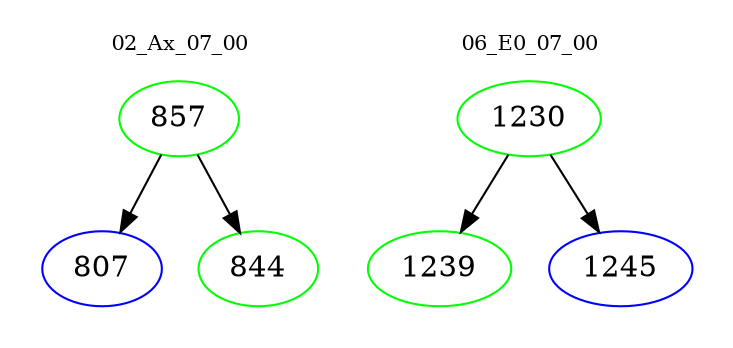 digraph{
subgraph cluster_0 {
color = white
label = "02_Ax_07_00";
fontsize=10;
T0_857 [label="857", color="green"]
T0_857 -> T0_807 [color="black"]
T0_807 [label="807", color="blue"]
T0_857 -> T0_844 [color="black"]
T0_844 [label="844", color="green"]
}
subgraph cluster_1 {
color = white
label = "06_E0_07_00";
fontsize=10;
T1_1230 [label="1230", color="green"]
T1_1230 -> T1_1239 [color="black"]
T1_1239 [label="1239", color="green"]
T1_1230 -> T1_1245 [color="black"]
T1_1245 [label="1245", color="blue"]
}
}
